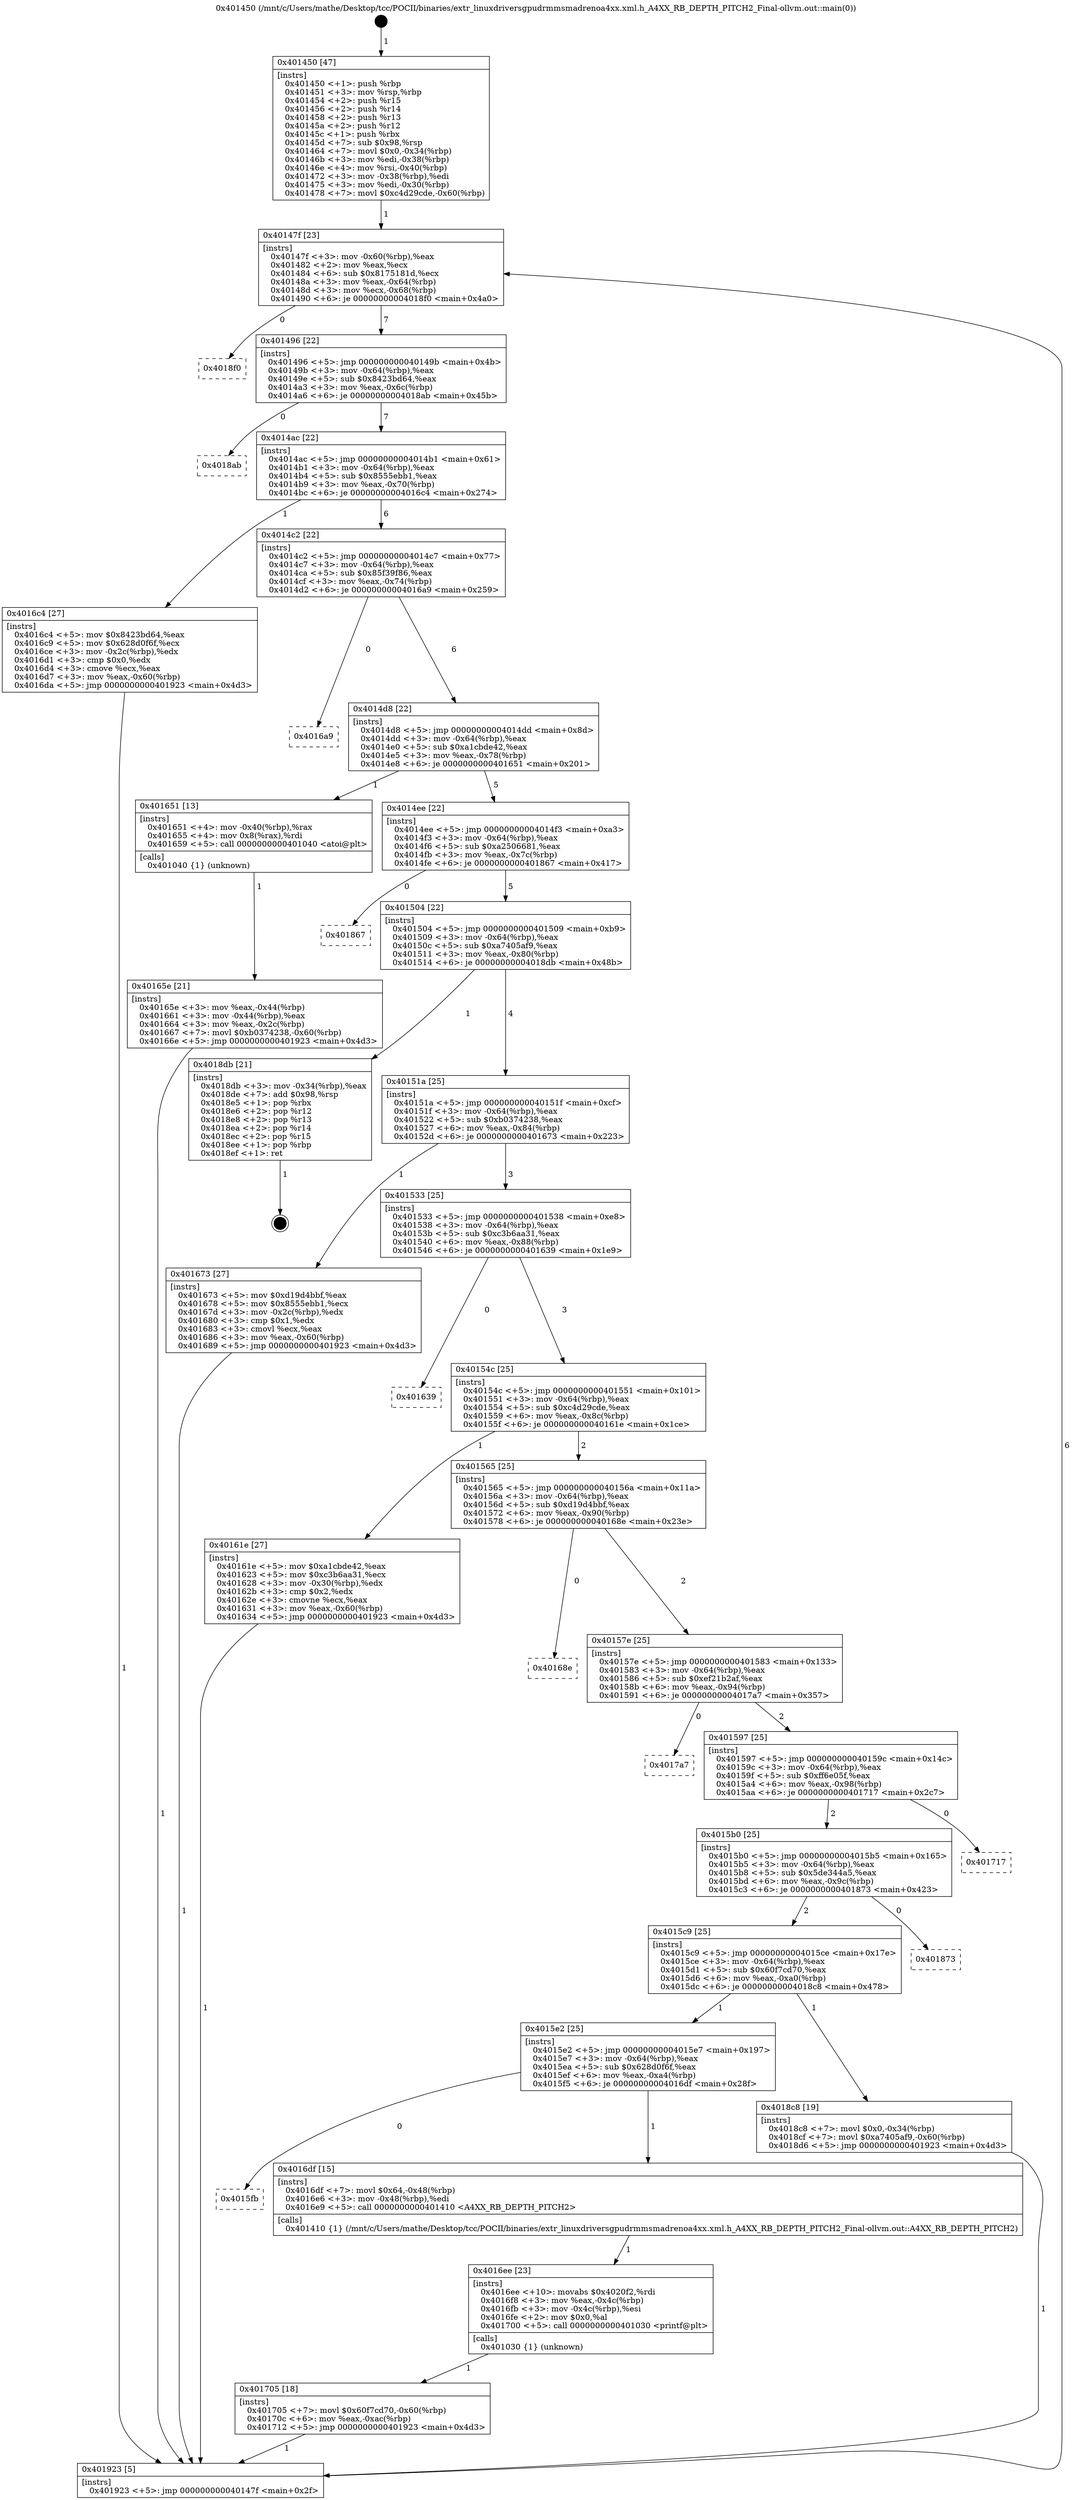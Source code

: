 digraph "0x401450" {
  label = "0x401450 (/mnt/c/Users/mathe/Desktop/tcc/POCII/binaries/extr_linuxdriversgpudrmmsmadrenoa4xx.xml.h_A4XX_RB_DEPTH_PITCH2_Final-ollvm.out::main(0))"
  labelloc = "t"
  node[shape=record]

  Entry [label="",width=0.3,height=0.3,shape=circle,fillcolor=black,style=filled]
  "0x40147f" [label="{
     0x40147f [23]\l
     | [instrs]\l
     &nbsp;&nbsp;0x40147f \<+3\>: mov -0x60(%rbp),%eax\l
     &nbsp;&nbsp;0x401482 \<+2\>: mov %eax,%ecx\l
     &nbsp;&nbsp;0x401484 \<+6\>: sub $0x8175181d,%ecx\l
     &nbsp;&nbsp;0x40148a \<+3\>: mov %eax,-0x64(%rbp)\l
     &nbsp;&nbsp;0x40148d \<+3\>: mov %ecx,-0x68(%rbp)\l
     &nbsp;&nbsp;0x401490 \<+6\>: je 00000000004018f0 \<main+0x4a0\>\l
  }"]
  "0x4018f0" [label="{
     0x4018f0\l
  }", style=dashed]
  "0x401496" [label="{
     0x401496 [22]\l
     | [instrs]\l
     &nbsp;&nbsp;0x401496 \<+5\>: jmp 000000000040149b \<main+0x4b\>\l
     &nbsp;&nbsp;0x40149b \<+3\>: mov -0x64(%rbp),%eax\l
     &nbsp;&nbsp;0x40149e \<+5\>: sub $0x8423bd64,%eax\l
     &nbsp;&nbsp;0x4014a3 \<+3\>: mov %eax,-0x6c(%rbp)\l
     &nbsp;&nbsp;0x4014a6 \<+6\>: je 00000000004018ab \<main+0x45b\>\l
  }"]
  Exit [label="",width=0.3,height=0.3,shape=circle,fillcolor=black,style=filled,peripheries=2]
  "0x4018ab" [label="{
     0x4018ab\l
  }", style=dashed]
  "0x4014ac" [label="{
     0x4014ac [22]\l
     | [instrs]\l
     &nbsp;&nbsp;0x4014ac \<+5\>: jmp 00000000004014b1 \<main+0x61\>\l
     &nbsp;&nbsp;0x4014b1 \<+3\>: mov -0x64(%rbp),%eax\l
     &nbsp;&nbsp;0x4014b4 \<+5\>: sub $0x8555ebb1,%eax\l
     &nbsp;&nbsp;0x4014b9 \<+3\>: mov %eax,-0x70(%rbp)\l
     &nbsp;&nbsp;0x4014bc \<+6\>: je 00000000004016c4 \<main+0x274\>\l
  }"]
  "0x401705" [label="{
     0x401705 [18]\l
     | [instrs]\l
     &nbsp;&nbsp;0x401705 \<+7\>: movl $0x60f7cd70,-0x60(%rbp)\l
     &nbsp;&nbsp;0x40170c \<+6\>: mov %eax,-0xac(%rbp)\l
     &nbsp;&nbsp;0x401712 \<+5\>: jmp 0000000000401923 \<main+0x4d3\>\l
  }"]
  "0x4016c4" [label="{
     0x4016c4 [27]\l
     | [instrs]\l
     &nbsp;&nbsp;0x4016c4 \<+5\>: mov $0x8423bd64,%eax\l
     &nbsp;&nbsp;0x4016c9 \<+5\>: mov $0x628d0f6f,%ecx\l
     &nbsp;&nbsp;0x4016ce \<+3\>: mov -0x2c(%rbp),%edx\l
     &nbsp;&nbsp;0x4016d1 \<+3\>: cmp $0x0,%edx\l
     &nbsp;&nbsp;0x4016d4 \<+3\>: cmove %ecx,%eax\l
     &nbsp;&nbsp;0x4016d7 \<+3\>: mov %eax,-0x60(%rbp)\l
     &nbsp;&nbsp;0x4016da \<+5\>: jmp 0000000000401923 \<main+0x4d3\>\l
  }"]
  "0x4014c2" [label="{
     0x4014c2 [22]\l
     | [instrs]\l
     &nbsp;&nbsp;0x4014c2 \<+5\>: jmp 00000000004014c7 \<main+0x77\>\l
     &nbsp;&nbsp;0x4014c7 \<+3\>: mov -0x64(%rbp),%eax\l
     &nbsp;&nbsp;0x4014ca \<+5\>: sub $0x85f39f86,%eax\l
     &nbsp;&nbsp;0x4014cf \<+3\>: mov %eax,-0x74(%rbp)\l
     &nbsp;&nbsp;0x4014d2 \<+6\>: je 00000000004016a9 \<main+0x259\>\l
  }"]
  "0x4016ee" [label="{
     0x4016ee [23]\l
     | [instrs]\l
     &nbsp;&nbsp;0x4016ee \<+10\>: movabs $0x4020f2,%rdi\l
     &nbsp;&nbsp;0x4016f8 \<+3\>: mov %eax,-0x4c(%rbp)\l
     &nbsp;&nbsp;0x4016fb \<+3\>: mov -0x4c(%rbp),%esi\l
     &nbsp;&nbsp;0x4016fe \<+2\>: mov $0x0,%al\l
     &nbsp;&nbsp;0x401700 \<+5\>: call 0000000000401030 \<printf@plt\>\l
     | [calls]\l
     &nbsp;&nbsp;0x401030 \{1\} (unknown)\l
  }"]
  "0x4016a9" [label="{
     0x4016a9\l
  }", style=dashed]
  "0x4014d8" [label="{
     0x4014d8 [22]\l
     | [instrs]\l
     &nbsp;&nbsp;0x4014d8 \<+5\>: jmp 00000000004014dd \<main+0x8d\>\l
     &nbsp;&nbsp;0x4014dd \<+3\>: mov -0x64(%rbp),%eax\l
     &nbsp;&nbsp;0x4014e0 \<+5\>: sub $0xa1cbde42,%eax\l
     &nbsp;&nbsp;0x4014e5 \<+3\>: mov %eax,-0x78(%rbp)\l
     &nbsp;&nbsp;0x4014e8 \<+6\>: je 0000000000401651 \<main+0x201\>\l
  }"]
  "0x4015fb" [label="{
     0x4015fb\l
  }", style=dashed]
  "0x401651" [label="{
     0x401651 [13]\l
     | [instrs]\l
     &nbsp;&nbsp;0x401651 \<+4\>: mov -0x40(%rbp),%rax\l
     &nbsp;&nbsp;0x401655 \<+4\>: mov 0x8(%rax),%rdi\l
     &nbsp;&nbsp;0x401659 \<+5\>: call 0000000000401040 \<atoi@plt\>\l
     | [calls]\l
     &nbsp;&nbsp;0x401040 \{1\} (unknown)\l
  }"]
  "0x4014ee" [label="{
     0x4014ee [22]\l
     | [instrs]\l
     &nbsp;&nbsp;0x4014ee \<+5\>: jmp 00000000004014f3 \<main+0xa3\>\l
     &nbsp;&nbsp;0x4014f3 \<+3\>: mov -0x64(%rbp),%eax\l
     &nbsp;&nbsp;0x4014f6 \<+5\>: sub $0xa2506681,%eax\l
     &nbsp;&nbsp;0x4014fb \<+3\>: mov %eax,-0x7c(%rbp)\l
     &nbsp;&nbsp;0x4014fe \<+6\>: je 0000000000401867 \<main+0x417\>\l
  }"]
  "0x4016df" [label="{
     0x4016df [15]\l
     | [instrs]\l
     &nbsp;&nbsp;0x4016df \<+7\>: movl $0x64,-0x48(%rbp)\l
     &nbsp;&nbsp;0x4016e6 \<+3\>: mov -0x48(%rbp),%edi\l
     &nbsp;&nbsp;0x4016e9 \<+5\>: call 0000000000401410 \<A4XX_RB_DEPTH_PITCH2\>\l
     | [calls]\l
     &nbsp;&nbsp;0x401410 \{1\} (/mnt/c/Users/mathe/Desktop/tcc/POCII/binaries/extr_linuxdriversgpudrmmsmadrenoa4xx.xml.h_A4XX_RB_DEPTH_PITCH2_Final-ollvm.out::A4XX_RB_DEPTH_PITCH2)\l
  }"]
  "0x401867" [label="{
     0x401867\l
  }", style=dashed]
  "0x401504" [label="{
     0x401504 [22]\l
     | [instrs]\l
     &nbsp;&nbsp;0x401504 \<+5\>: jmp 0000000000401509 \<main+0xb9\>\l
     &nbsp;&nbsp;0x401509 \<+3\>: mov -0x64(%rbp),%eax\l
     &nbsp;&nbsp;0x40150c \<+5\>: sub $0xa7405af9,%eax\l
     &nbsp;&nbsp;0x401511 \<+3\>: mov %eax,-0x80(%rbp)\l
     &nbsp;&nbsp;0x401514 \<+6\>: je 00000000004018db \<main+0x48b\>\l
  }"]
  "0x4015e2" [label="{
     0x4015e2 [25]\l
     | [instrs]\l
     &nbsp;&nbsp;0x4015e2 \<+5\>: jmp 00000000004015e7 \<main+0x197\>\l
     &nbsp;&nbsp;0x4015e7 \<+3\>: mov -0x64(%rbp),%eax\l
     &nbsp;&nbsp;0x4015ea \<+5\>: sub $0x628d0f6f,%eax\l
     &nbsp;&nbsp;0x4015ef \<+6\>: mov %eax,-0xa4(%rbp)\l
     &nbsp;&nbsp;0x4015f5 \<+6\>: je 00000000004016df \<main+0x28f\>\l
  }"]
  "0x4018db" [label="{
     0x4018db [21]\l
     | [instrs]\l
     &nbsp;&nbsp;0x4018db \<+3\>: mov -0x34(%rbp),%eax\l
     &nbsp;&nbsp;0x4018de \<+7\>: add $0x98,%rsp\l
     &nbsp;&nbsp;0x4018e5 \<+1\>: pop %rbx\l
     &nbsp;&nbsp;0x4018e6 \<+2\>: pop %r12\l
     &nbsp;&nbsp;0x4018e8 \<+2\>: pop %r13\l
     &nbsp;&nbsp;0x4018ea \<+2\>: pop %r14\l
     &nbsp;&nbsp;0x4018ec \<+2\>: pop %r15\l
     &nbsp;&nbsp;0x4018ee \<+1\>: pop %rbp\l
     &nbsp;&nbsp;0x4018ef \<+1\>: ret\l
  }"]
  "0x40151a" [label="{
     0x40151a [25]\l
     | [instrs]\l
     &nbsp;&nbsp;0x40151a \<+5\>: jmp 000000000040151f \<main+0xcf\>\l
     &nbsp;&nbsp;0x40151f \<+3\>: mov -0x64(%rbp),%eax\l
     &nbsp;&nbsp;0x401522 \<+5\>: sub $0xb0374238,%eax\l
     &nbsp;&nbsp;0x401527 \<+6\>: mov %eax,-0x84(%rbp)\l
     &nbsp;&nbsp;0x40152d \<+6\>: je 0000000000401673 \<main+0x223\>\l
  }"]
  "0x4018c8" [label="{
     0x4018c8 [19]\l
     | [instrs]\l
     &nbsp;&nbsp;0x4018c8 \<+7\>: movl $0x0,-0x34(%rbp)\l
     &nbsp;&nbsp;0x4018cf \<+7\>: movl $0xa7405af9,-0x60(%rbp)\l
     &nbsp;&nbsp;0x4018d6 \<+5\>: jmp 0000000000401923 \<main+0x4d3\>\l
  }"]
  "0x401673" [label="{
     0x401673 [27]\l
     | [instrs]\l
     &nbsp;&nbsp;0x401673 \<+5\>: mov $0xd19d4bbf,%eax\l
     &nbsp;&nbsp;0x401678 \<+5\>: mov $0x8555ebb1,%ecx\l
     &nbsp;&nbsp;0x40167d \<+3\>: mov -0x2c(%rbp),%edx\l
     &nbsp;&nbsp;0x401680 \<+3\>: cmp $0x1,%edx\l
     &nbsp;&nbsp;0x401683 \<+3\>: cmovl %ecx,%eax\l
     &nbsp;&nbsp;0x401686 \<+3\>: mov %eax,-0x60(%rbp)\l
     &nbsp;&nbsp;0x401689 \<+5\>: jmp 0000000000401923 \<main+0x4d3\>\l
  }"]
  "0x401533" [label="{
     0x401533 [25]\l
     | [instrs]\l
     &nbsp;&nbsp;0x401533 \<+5\>: jmp 0000000000401538 \<main+0xe8\>\l
     &nbsp;&nbsp;0x401538 \<+3\>: mov -0x64(%rbp),%eax\l
     &nbsp;&nbsp;0x40153b \<+5\>: sub $0xc3b6aa31,%eax\l
     &nbsp;&nbsp;0x401540 \<+6\>: mov %eax,-0x88(%rbp)\l
     &nbsp;&nbsp;0x401546 \<+6\>: je 0000000000401639 \<main+0x1e9\>\l
  }"]
  "0x4015c9" [label="{
     0x4015c9 [25]\l
     | [instrs]\l
     &nbsp;&nbsp;0x4015c9 \<+5\>: jmp 00000000004015ce \<main+0x17e\>\l
     &nbsp;&nbsp;0x4015ce \<+3\>: mov -0x64(%rbp),%eax\l
     &nbsp;&nbsp;0x4015d1 \<+5\>: sub $0x60f7cd70,%eax\l
     &nbsp;&nbsp;0x4015d6 \<+6\>: mov %eax,-0xa0(%rbp)\l
     &nbsp;&nbsp;0x4015dc \<+6\>: je 00000000004018c8 \<main+0x478\>\l
  }"]
  "0x401639" [label="{
     0x401639\l
  }", style=dashed]
  "0x40154c" [label="{
     0x40154c [25]\l
     | [instrs]\l
     &nbsp;&nbsp;0x40154c \<+5\>: jmp 0000000000401551 \<main+0x101\>\l
     &nbsp;&nbsp;0x401551 \<+3\>: mov -0x64(%rbp),%eax\l
     &nbsp;&nbsp;0x401554 \<+5\>: sub $0xc4d29cde,%eax\l
     &nbsp;&nbsp;0x401559 \<+6\>: mov %eax,-0x8c(%rbp)\l
     &nbsp;&nbsp;0x40155f \<+6\>: je 000000000040161e \<main+0x1ce\>\l
  }"]
  "0x401873" [label="{
     0x401873\l
  }", style=dashed]
  "0x40161e" [label="{
     0x40161e [27]\l
     | [instrs]\l
     &nbsp;&nbsp;0x40161e \<+5\>: mov $0xa1cbde42,%eax\l
     &nbsp;&nbsp;0x401623 \<+5\>: mov $0xc3b6aa31,%ecx\l
     &nbsp;&nbsp;0x401628 \<+3\>: mov -0x30(%rbp),%edx\l
     &nbsp;&nbsp;0x40162b \<+3\>: cmp $0x2,%edx\l
     &nbsp;&nbsp;0x40162e \<+3\>: cmovne %ecx,%eax\l
     &nbsp;&nbsp;0x401631 \<+3\>: mov %eax,-0x60(%rbp)\l
     &nbsp;&nbsp;0x401634 \<+5\>: jmp 0000000000401923 \<main+0x4d3\>\l
  }"]
  "0x401565" [label="{
     0x401565 [25]\l
     | [instrs]\l
     &nbsp;&nbsp;0x401565 \<+5\>: jmp 000000000040156a \<main+0x11a\>\l
     &nbsp;&nbsp;0x40156a \<+3\>: mov -0x64(%rbp),%eax\l
     &nbsp;&nbsp;0x40156d \<+5\>: sub $0xd19d4bbf,%eax\l
     &nbsp;&nbsp;0x401572 \<+6\>: mov %eax,-0x90(%rbp)\l
     &nbsp;&nbsp;0x401578 \<+6\>: je 000000000040168e \<main+0x23e\>\l
  }"]
  "0x401923" [label="{
     0x401923 [5]\l
     | [instrs]\l
     &nbsp;&nbsp;0x401923 \<+5\>: jmp 000000000040147f \<main+0x2f\>\l
  }"]
  "0x401450" [label="{
     0x401450 [47]\l
     | [instrs]\l
     &nbsp;&nbsp;0x401450 \<+1\>: push %rbp\l
     &nbsp;&nbsp;0x401451 \<+3\>: mov %rsp,%rbp\l
     &nbsp;&nbsp;0x401454 \<+2\>: push %r15\l
     &nbsp;&nbsp;0x401456 \<+2\>: push %r14\l
     &nbsp;&nbsp;0x401458 \<+2\>: push %r13\l
     &nbsp;&nbsp;0x40145a \<+2\>: push %r12\l
     &nbsp;&nbsp;0x40145c \<+1\>: push %rbx\l
     &nbsp;&nbsp;0x40145d \<+7\>: sub $0x98,%rsp\l
     &nbsp;&nbsp;0x401464 \<+7\>: movl $0x0,-0x34(%rbp)\l
     &nbsp;&nbsp;0x40146b \<+3\>: mov %edi,-0x38(%rbp)\l
     &nbsp;&nbsp;0x40146e \<+4\>: mov %rsi,-0x40(%rbp)\l
     &nbsp;&nbsp;0x401472 \<+3\>: mov -0x38(%rbp),%edi\l
     &nbsp;&nbsp;0x401475 \<+3\>: mov %edi,-0x30(%rbp)\l
     &nbsp;&nbsp;0x401478 \<+7\>: movl $0xc4d29cde,-0x60(%rbp)\l
  }"]
  "0x40165e" [label="{
     0x40165e [21]\l
     | [instrs]\l
     &nbsp;&nbsp;0x40165e \<+3\>: mov %eax,-0x44(%rbp)\l
     &nbsp;&nbsp;0x401661 \<+3\>: mov -0x44(%rbp),%eax\l
     &nbsp;&nbsp;0x401664 \<+3\>: mov %eax,-0x2c(%rbp)\l
     &nbsp;&nbsp;0x401667 \<+7\>: movl $0xb0374238,-0x60(%rbp)\l
     &nbsp;&nbsp;0x40166e \<+5\>: jmp 0000000000401923 \<main+0x4d3\>\l
  }"]
  "0x4015b0" [label="{
     0x4015b0 [25]\l
     | [instrs]\l
     &nbsp;&nbsp;0x4015b0 \<+5\>: jmp 00000000004015b5 \<main+0x165\>\l
     &nbsp;&nbsp;0x4015b5 \<+3\>: mov -0x64(%rbp),%eax\l
     &nbsp;&nbsp;0x4015b8 \<+5\>: sub $0x5de344a5,%eax\l
     &nbsp;&nbsp;0x4015bd \<+6\>: mov %eax,-0x9c(%rbp)\l
     &nbsp;&nbsp;0x4015c3 \<+6\>: je 0000000000401873 \<main+0x423\>\l
  }"]
  "0x40168e" [label="{
     0x40168e\l
  }", style=dashed]
  "0x40157e" [label="{
     0x40157e [25]\l
     | [instrs]\l
     &nbsp;&nbsp;0x40157e \<+5\>: jmp 0000000000401583 \<main+0x133\>\l
     &nbsp;&nbsp;0x401583 \<+3\>: mov -0x64(%rbp),%eax\l
     &nbsp;&nbsp;0x401586 \<+5\>: sub $0xef21b2af,%eax\l
     &nbsp;&nbsp;0x40158b \<+6\>: mov %eax,-0x94(%rbp)\l
     &nbsp;&nbsp;0x401591 \<+6\>: je 00000000004017a7 \<main+0x357\>\l
  }"]
  "0x401717" [label="{
     0x401717\l
  }", style=dashed]
  "0x4017a7" [label="{
     0x4017a7\l
  }", style=dashed]
  "0x401597" [label="{
     0x401597 [25]\l
     | [instrs]\l
     &nbsp;&nbsp;0x401597 \<+5\>: jmp 000000000040159c \<main+0x14c\>\l
     &nbsp;&nbsp;0x40159c \<+3\>: mov -0x64(%rbp),%eax\l
     &nbsp;&nbsp;0x40159f \<+5\>: sub $0xff6e05f,%eax\l
     &nbsp;&nbsp;0x4015a4 \<+6\>: mov %eax,-0x98(%rbp)\l
     &nbsp;&nbsp;0x4015aa \<+6\>: je 0000000000401717 \<main+0x2c7\>\l
  }"]
  Entry -> "0x401450" [label=" 1"]
  "0x40147f" -> "0x4018f0" [label=" 0"]
  "0x40147f" -> "0x401496" [label=" 7"]
  "0x4018db" -> Exit [label=" 1"]
  "0x401496" -> "0x4018ab" [label=" 0"]
  "0x401496" -> "0x4014ac" [label=" 7"]
  "0x4018c8" -> "0x401923" [label=" 1"]
  "0x4014ac" -> "0x4016c4" [label=" 1"]
  "0x4014ac" -> "0x4014c2" [label=" 6"]
  "0x401705" -> "0x401923" [label=" 1"]
  "0x4014c2" -> "0x4016a9" [label=" 0"]
  "0x4014c2" -> "0x4014d8" [label=" 6"]
  "0x4016ee" -> "0x401705" [label=" 1"]
  "0x4014d8" -> "0x401651" [label=" 1"]
  "0x4014d8" -> "0x4014ee" [label=" 5"]
  "0x4016df" -> "0x4016ee" [label=" 1"]
  "0x4014ee" -> "0x401867" [label=" 0"]
  "0x4014ee" -> "0x401504" [label=" 5"]
  "0x4015e2" -> "0x4015fb" [label=" 0"]
  "0x401504" -> "0x4018db" [label=" 1"]
  "0x401504" -> "0x40151a" [label=" 4"]
  "0x4015e2" -> "0x4016df" [label=" 1"]
  "0x40151a" -> "0x401673" [label=" 1"]
  "0x40151a" -> "0x401533" [label=" 3"]
  "0x4015c9" -> "0x4015e2" [label=" 1"]
  "0x401533" -> "0x401639" [label=" 0"]
  "0x401533" -> "0x40154c" [label=" 3"]
  "0x4015c9" -> "0x4018c8" [label=" 1"]
  "0x40154c" -> "0x40161e" [label=" 1"]
  "0x40154c" -> "0x401565" [label=" 2"]
  "0x40161e" -> "0x401923" [label=" 1"]
  "0x401450" -> "0x40147f" [label=" 1"]
  "0x401923" -> "0x40147f" [label=" 6"]
  "0x401651" -> "0x40165e" [label=" 1"]
  "0x40165e" -> "0x401923" [label=" 1"]
  "0x401673" -> "0x401923" [label=" 1"]
  "0x4016c4" -> "0x401923" [label=" 1"]
  "0x4015b0" -> "0x4015c9" [label=" 2"]
  "0x401565" -> "0x40168e" [label=" 0"]
  "0x401565" -> "0x40157e" [label=" 2"]
  "0x4015b0" -> "0x401873" [label=" 0"]
  "0x40157e" -> "0x4017a7" [label=" 0"]
  "0x40157e" -> "0x401597" [label=" 2"]
  "0x401597" -> "0x4015b0" [label=" 2"]
  "0x401597" -> "0x401717" [label=" 0"]
}
